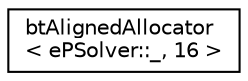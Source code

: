 digraph "Graphical Class Hierarchy"
{
  edge [fontname="Helvetica",fontsize="10",labelfontname="Helvetica",labelfontsize="10"];
  node [fontname="Helvetica",fontsize="10",shape=record];
  rankdir="LR";
  Node1 [label="btAlignedAllocator\l\< ePSolver::_, 16 \>",height=0.2,width=0.4,color="black", fillcolor="white", style="filled",URL="$classbt_aligned_allocator.html"];
}
